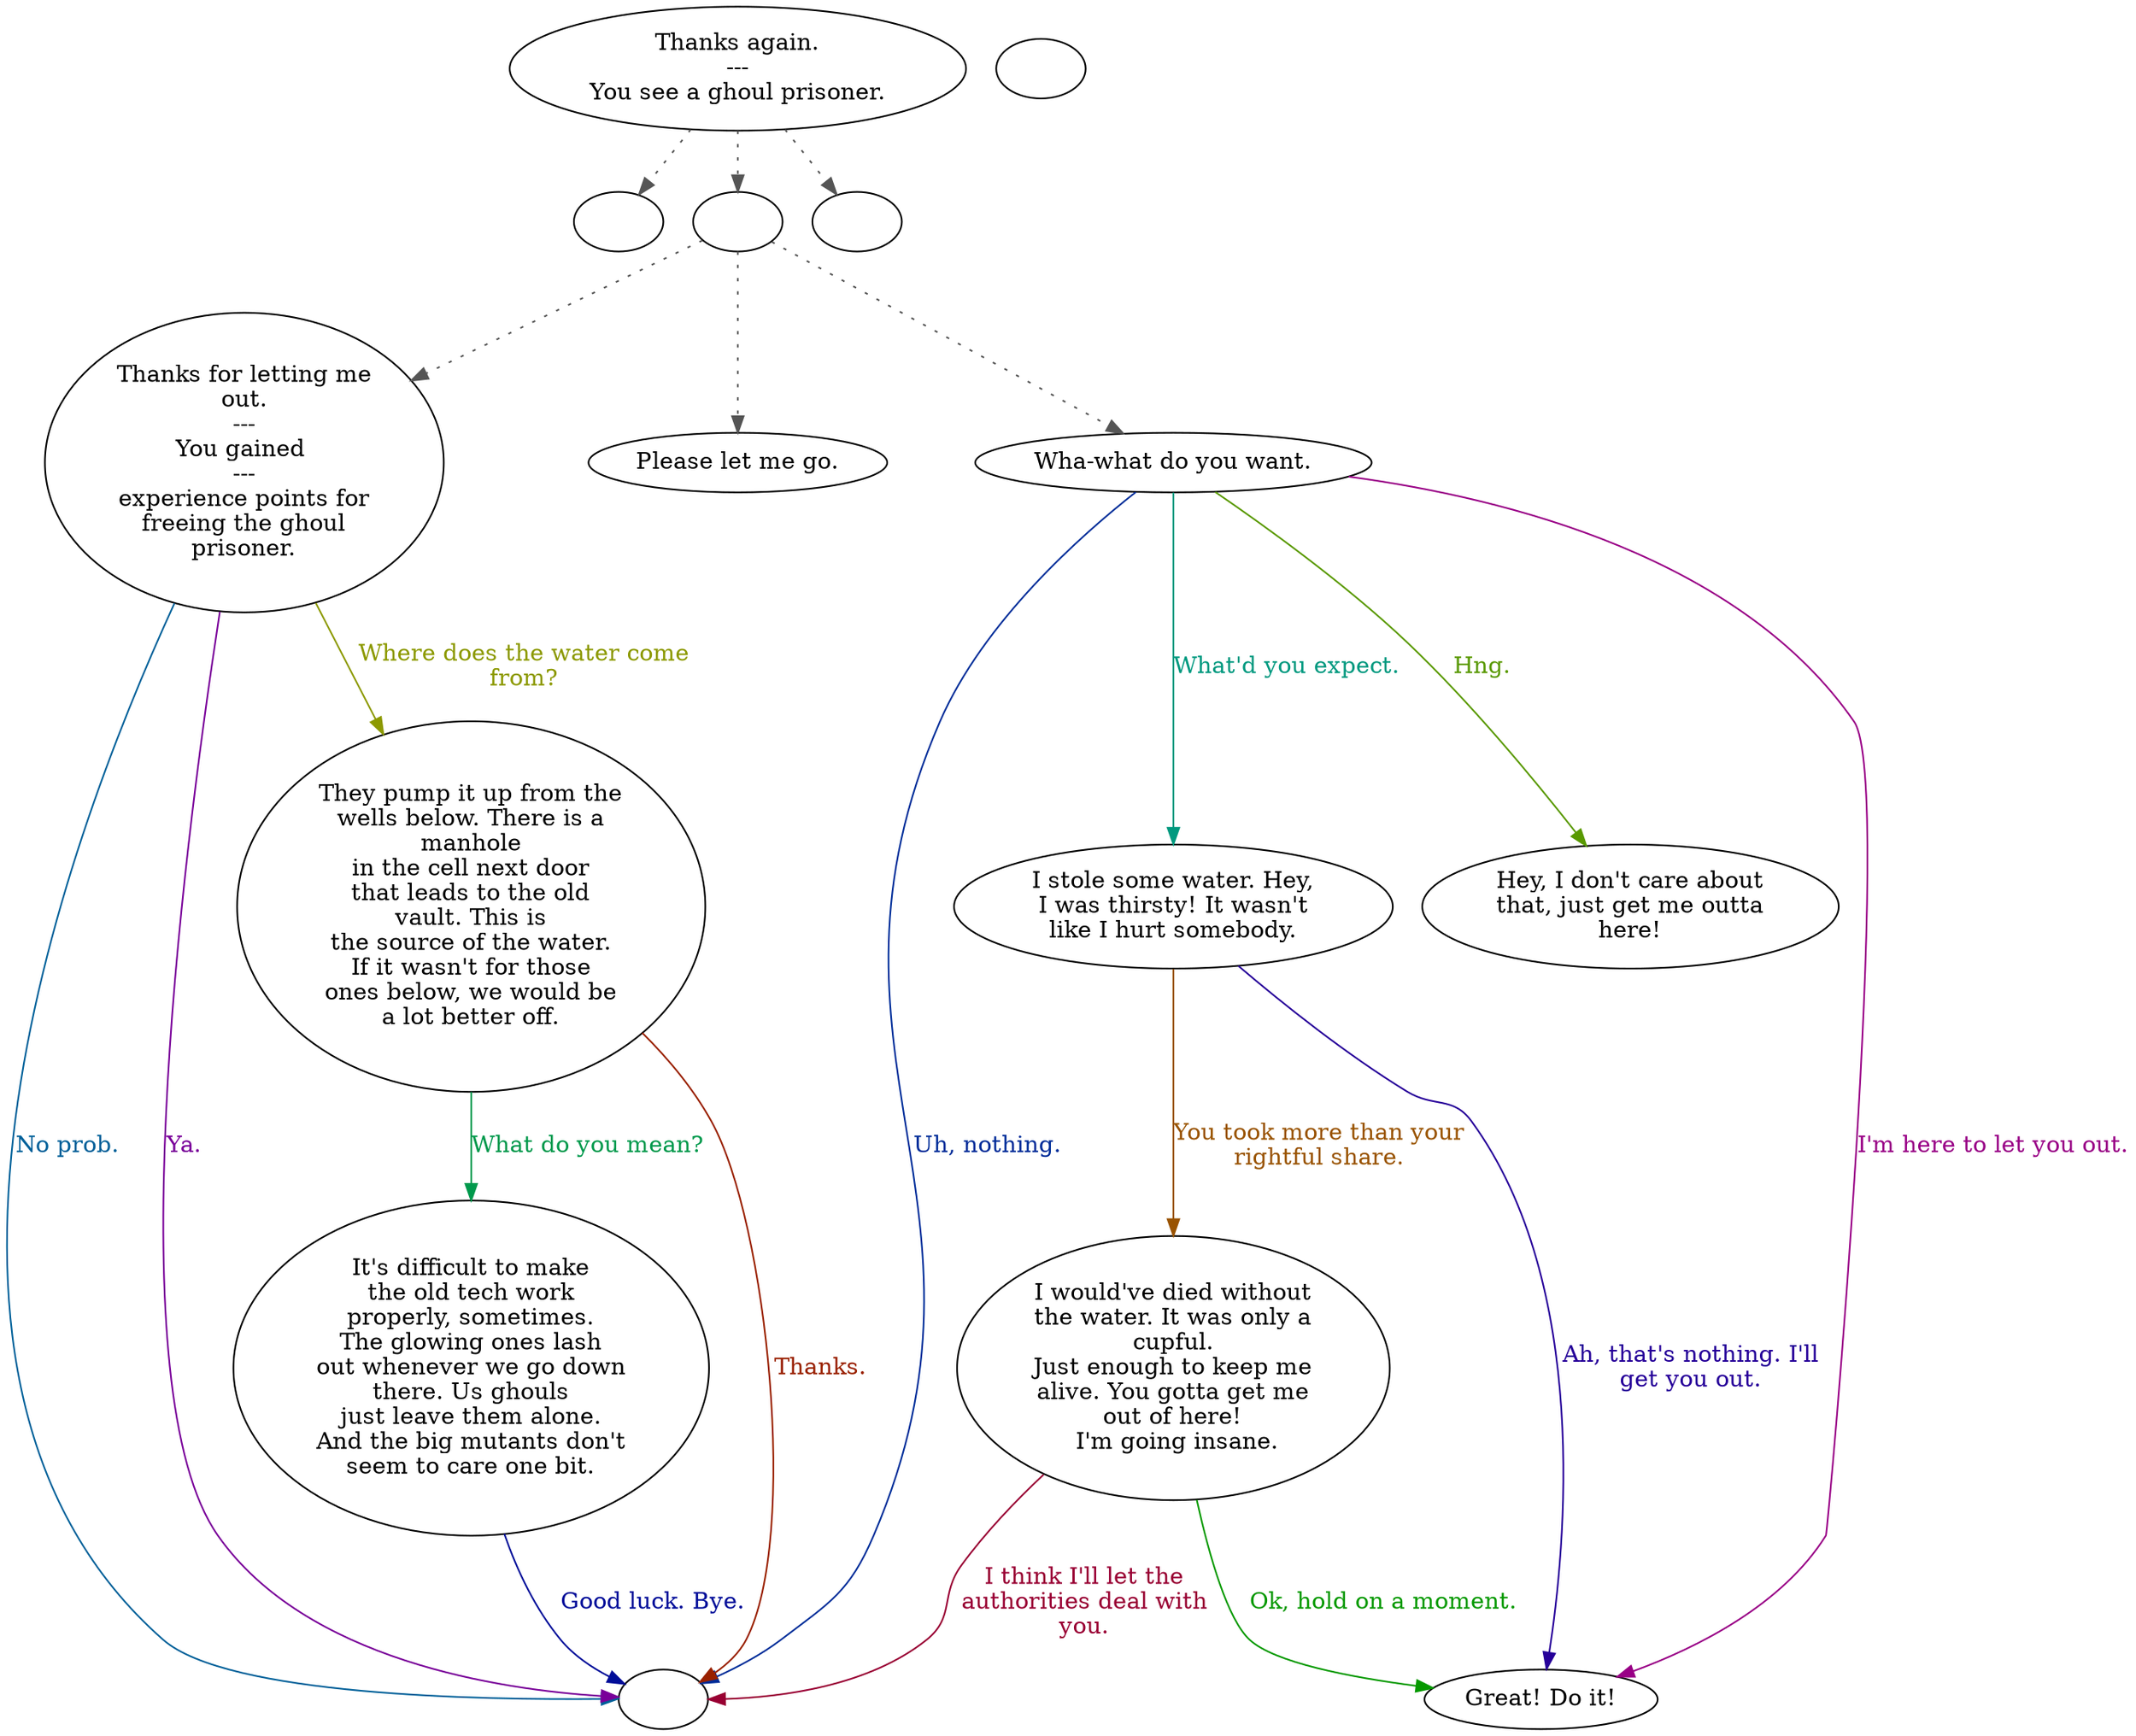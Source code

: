 digraph PRISONR {
  "start" [style=filled       fillcolor="#FFFFFF"       color="#000000"]
  "start" -> "timeforwhat" [style=dotted color="#555555"]
  "start" -> "do_dialogue" [style=dotted color="#555555"]
  "start" -> "leave_map" [style=dotted color="#555555"]
  "start" [label="Thanks again.\n---\nYou see a ghoul prisoner."]
  "timeforwhat" [style=filled       fillcolor="#FFFFFF"       color="#000000"]
  "timeforwhat" [label=""]
  "do_dialogue" [style=filled       fillcolor="#FFFFFF"       color="#000000"]
  "do_dialogue" -> "prisonr06" [style=dotted color="#555555"]
  "do_dialogue" -> "prisonr05" [style=dotted color="#555555"]
  "do_dialogue" -> "prisonr00" [style=dotted color="#555555"]
  "do_dialogue" [label=""]
  "prisonrcbt" [style=filled       fillcolor="#FFFFFF"       color="#000000"]
  "prisonrcbt" [label=""]
  "prisonrend" [style=filled       fillcolor="#FFFFFF"       color="#000000"]
  "prisonrend" [label=""]
  "prisonr00" [style=filled       fillcolor="#FFFFFF"       color="#000000"]
  "prisonr00" [label="Wha-what do you want."]
  "prisonr00" -> "prisonrend" [label="Uh, nothing." color="#002D99" fontcolor="#002D99"]
  "prisonr00" -> "prisonr01" [label="Hng." color="#599900" fontcolor="#599900"]
  "prisonr00" -> "prisonr02" [label="I'm here to let you out." color="#990086" fontcolor="#990086"]
  "prisonr00" -> "prisonr03" [label="What'd you expect." color="#00997F" fontcolor="#00997F"]
  "prisonr01" [style=filled       fillcolor="#FFFFFF"       color="#000000"]
  "prisonr01" [label="Hey, I don't care about\nthat, just get me outta\nhere!"]
  "prisonr02" [style=filled       fillcolor="#FFFFFF"       color="#000000"]
  "prisonr02" [label="Great! Do it!"]
  "prisonr03" [style=filled       fillcolor="#FFFFFF"       color="#000000"]
  "prisonr03" [label="I stole some water. Hey,\nI was thirsty! It wasn't\nlike I hurt somebody."]
  "prisonr03" -> "prisonr04" [label="You took more than your\nrightful share." color="#995300" fontcolor="#995300"]
  "prisonr03" -> "prisonr02" [label="Ah, that's nothing. I'll\nget you out." color="#260099" fontcolor="#260099"]
  "prisonr04" [style=filled       fillcolor="#FFFFFF"       color="#000000"]
  "prisonr04" [label="I would've died without\nthe water. It was only a\ncupful.\nJust enough to keep me\nalive. You gotta get me\nout of here!\n I'm going insane."]
  "prisonr04" -> "prisonr02" [label="Ok, hold on a moment." color="#069900" fontcolor="#069900"]
  "prisonr04" -> "prisonrend" [label="I think I'll let the\nauthorities deal with\nyou." color="#990033" fontcolor="#990033"]
  "prisonr05" [style=filled       fillcolor="#FFFFFF"       color="#000000"]
  "prisonr05" [label="Please let me go."]
  "prisonr06" [style=filled       fillcolor="#FFFFFF"       color="#000000"]
  "prisonr06" [label="Thanks for letting me\nout.\n---\nYou gained \n---\nexperience points for\nfreeing the ghoul\nprisoner."]
  "prisonr06" -> "prisonrend" [label="No prob." color="#006099" fontcolor="#006099"]
  "prisonr06" -> "prisonr07" [label="Where does the water come\nfrom?" color="#8C9900" fontcolor="#8C9900"]
  "prisonr06" -> "prisonrend" [label="Ya." color="#790099" fontcolor="#790099"]
  "prisonr07" [style=filled       fillcolor="#FFFFFF"       color="#000000"]
  "prisonr07" [label="They pump it up from the\nwells below. There is a\nmanhole\nin the cell next door\nthat leads to the old\nvault. This is\nthe source of the water.\nIf it wasn't for those\nones below, we would be\na lot better off."]
  "prisonr07" -> "prisonr08" [label="What do you mean?" color="#00994C" fontcolor="#00994C"]
  "prisonr07" -> "prisonrend" [label="Thanks." color="#992000" fontcolor="#992000"]
  "prisonr08" [style=filled       fillcolor="#FFFFFF"       color="#000000"]
  "prisonr08" [label="It's difficult to make\nthe old tech work\nproperly, sometimes.\nThe glowing ones lash\nout whenever we go down\nthere. Us ghouls\njust leave them alone.\nAnd the big mutants don't\nseem to care one bit."]
  "prisonr08" -> "prisonrend" [label="Good luck. Bye." color="#000D99" fontcolor="#000D99"]
  "leave_map" [style=filled       fillcolor="#FFFFFF"       color="#000000"]
  "leave_map" [label=""]
}